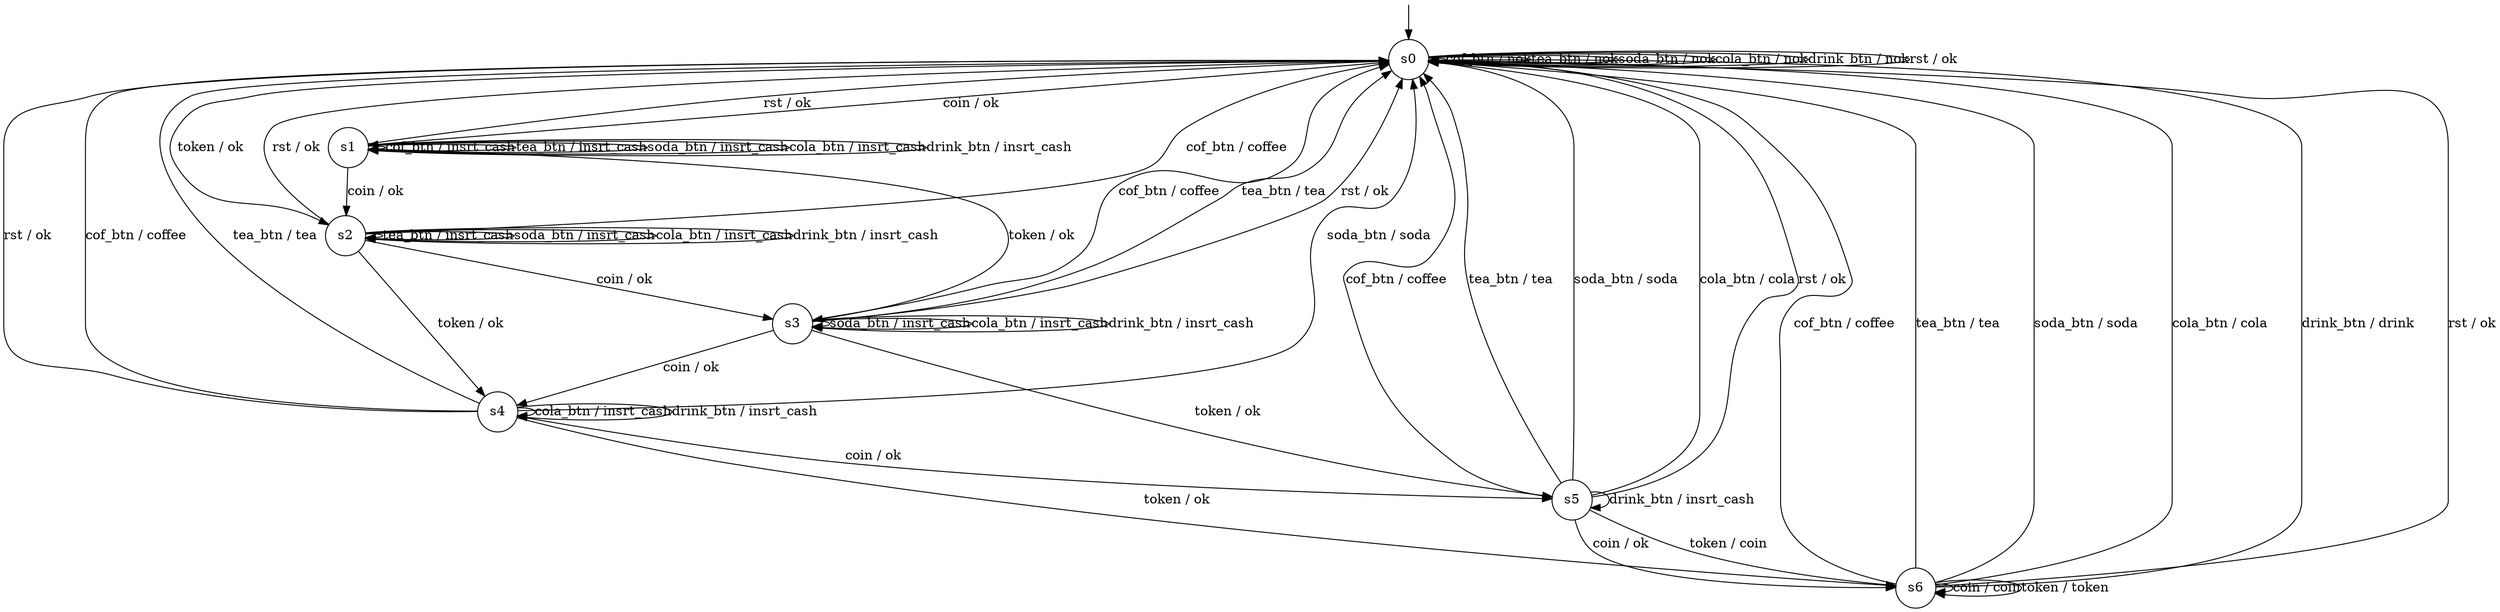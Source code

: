 digraph g {

	s0 [shape="circle" label="s0"];
	s1 [shape="circle" label="s1"];
	s2 [shape="circle" label="s2"];
	s3 [shape="circle" label="s3"];
	s4 [shape="circle" label="s4"];
	s5 [shape="circle" label="s5"];
	s6 [shape="circle" label="s6"];
	s0 -> s0 [label="cof_btn / nok"];
	s0 -> s0 [label="tea_btn / nok"];
	s0 -> s0 [label="soda_btn / nok"];
	s0 -> s0 [label="cola_btn / nok"];
	s0 -> s0 [label="drink_btn / nok"];
	s0 -> s0 [label="rst / ok"];
	s0 -> s1 [label="coin / ok"];
	s0 -> s2 [label="token / ok"];
	s1 -> s1 [label="cof_btn / insrt_cash"];
	s1 -> s1 [label="tea_btn / insrt_cash"];
	s1 -> s1 [label="soda_btn / insrt_cash"];
	s1 -> s1 [label="cola_btn / insrt_cash"];
	s1 -> s1 [label="drink_btn / insrt_cash"];
	s1 -> s0 [label="rst / ok"];
	s1 -> s2 [label="coin / ok"];
	s1 -> s3 [label="token / ok"];
	s2 -> s0 [label="cof_btn / coffee"];
	s2 -> s2 [label="tea_btn / insrt_cash"];
	s2 -> s2 [label="soda_btn / insrt_cash"];
	s2 -> s2 [label="cola_btn / insrt_cash"];
	s2 -> s2 [label="drink_btn / insrt_cash"];
	s2 -> s0 [label="rst / ok"];
	s2 -> s3 [label="coin / ok"];
	s2 -> s4 [label="token / ok"];
	s3 -> s0 [label="cof_btn / coffee"];
	s3 -> s0 [label="tea_btn / tea"];
	s3 -> s3 [label="soda_btn / insrt_cash"];
	s3 -> s3 [label="cola_btn / insrt_cash"];
	s3 -> s3 [label="drink_btn / insrt_cash"];
	s3 -> s0 [label="rst / ok"];
	s3 -> s4 [label="coin / ok"];
	s3 -> s5 [label="token / ok"];
	s4 -> s0 [label="cof_btn / coffee"];
	s4 -> s0 [label="tea_btn / tea"];
	s4 -> s0 [label="soda_btn / soda"];
	s4 -> s4 [label="cola_btn / insrt_cash"];
	s4 -> s4 [label="drink_btn / insrt_cash"];
	s4 -> s0 [label="rst / ok"];
	s4 -> s5 [label="coin / ok"];
	s4 -> s6 [label="token / ok"];
	s5 -> s0 [label="cof_btn / coffee"];
	s5 -> s0 [label="tea_btn / tea"];
	s5 -> s0 [label="soda_btn / soda"];
	s5 -> s0 [label="cola_btn / cola"];
	s5 -> s5 [label="drink_btn / insrt_cash"];
	s5 -> s0 [label="rst / ok"];
	s5 -> s6 [label="coin / ok"];
	s5 -> s6 [label="token / coin"];
	s6 -> s0 [label="cof_btn / coffee"];
	s6 -> s0 [label="tea_btn / tea"];
	s6 -> s0 [label="soda_btn / soda"];
	s6 -> s0 [label="cola_btn / cola"];
	s6 -> s0 [label="drink_btn / drink"];
	s6 -> s0 [label="rst / ok"];
	s6 -> s6 [label="coin / coin"];
	s6 -> s6 [label="token / token"];

__start0 [label="" shape="none" width="0" height="0"];
__start0 -> s0;
}
